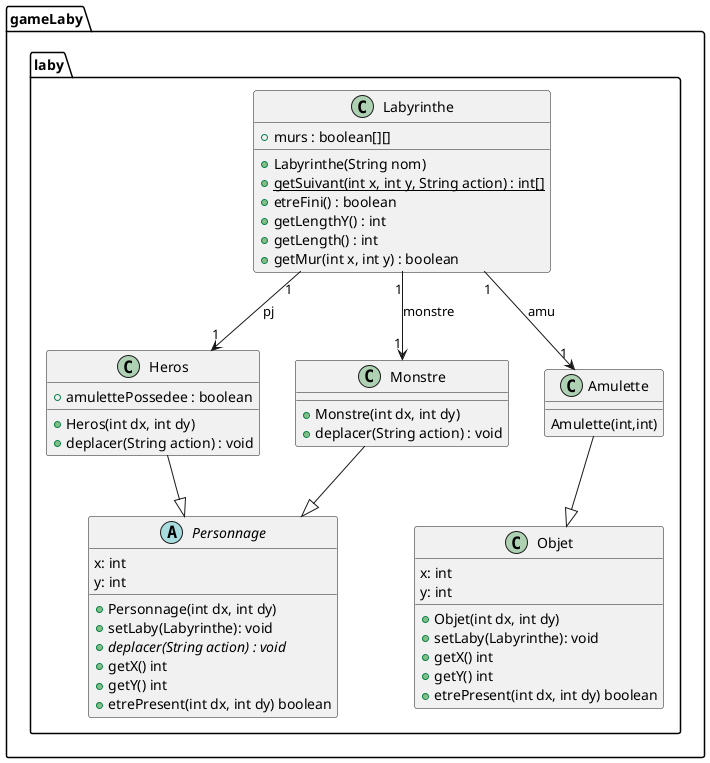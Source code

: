 @startuml


package "gameLaby.laby" {

    /'interface Jeu {
            +update(double secondes, Clavier clavier) : void
            +etreFini() : boolean
    }'/

    /'class Main {
        +{static} main(String[] args) : void
    }'/

    /'class MainLaby {
        +{static} main(String[] args) : void
    }'/

    /'class LabyJeu {
        '+laby : Labyrinthe
        +perso : Personnage
        +monstre : Personnage
        +LabyJeu():
        +LabyJeu(String):
        +update(double secondes, Clavier clavier) : void
        +init() : void
        +etreFini() : boolean
    }'/

    /'class LabyDessin {
        +dessinerJeu(Jeu jeu, Canvas canvas) : void
    }'/

    class Labyrinthe {
        /'
        +{static} MUR : char = 'X'
        +{static} PJ : char = 'P'
        +{static} M : char = 'M'
        +{static} VIDE : char = '.'
        +{static} HAUT : String = "Haut"
        +{static} BAS : String = "Bas"
        +{static} GAUCHE : String = "Gauche"
        +{static} DROITE : String = "Droite"
        '/
        +murs : boolean[][]
        +Labyrinthe(String nom)
        +{static} getSuivant(int x, int y, String action) : int[]
        +etreFini() : boolean
        +getLengthY() : int
        +getLength() : int
        +getMur(int x, int y) : boolean
    }

        abstract class Personnage {
            x: int
            y: int
            +Personnage(int dx, int dy)
            +setLaby(Labyrinthe): void
            +{abstract} deplacer(String action) : void
            +getX() int
            +getY() int
            +etrePresent(int dx, int dy) boolean
        }


    class Heros {
        + amulettePossedee : boolean
        +Heros(int dx, int dy)
        +deplacer(String action) : void
    }

    class Monstre {
        +Monstre(int dx, int dy)
        +deplacer(String action) : void
    }

    class Objet{
        x: int
        y: int
        +Objet(int dx, int dy)
        +setLaby(Labyrinthe): void
        +getX() int
        +getY() int
        +etrePresent(int dx, int dy) boolean
    }

    class Amulette{
        Amulette(int,int)
    }

}

package "moteurJeu" {
    interface Jeu {
        +update(double secondes, Clavier clavier) : void
        +etreFini() : boolean
    }

    interface DessinJeu {
        +dessinerJeu(Jeu jeu, Canvas canvas) : void
    }

    class Clavier {
        +bas : boolean
        +haut : boolean
        +gauche : boolean
        +droite : boolean
    }

    class MoteurJeu {
        +{static} setTaille(int width, int height) : void
        +{static} setFPS(int fps) : void
        +{static} launch(Jeu jeu, DessinJeu dessin) : void
    }
}

' Relations
/'Jeu <|.. LabyJeu
DessinJeu <|.. LabyDessin

Labyrinthe --> Monstre
Labyrinthe --> Heros


LabyJeu --> Labyrinthe : contains
Personnage <|-- Heros
Personnage <|-- Monstre
Labyrinthe --> Personnage


Main ..> Labyrinthe : uses
MainLaby ..> LabyJeu : creates
MainLaby ..> LabyDessin : creates
MainLaby ..> MoteurJeu : uses

LabyJeu ..> Clavier : uses
LabyDessin ..> LabyJeu : uses
'/

Labyrinthe "1" --> "1" Monstre : monstre
Labyrinthe "1" --> "1" Heros : pj
Labyrinthe "1" --> "1" Amulette : amu

Heros --|> Personnage
Monstre --|> Personnage
Amulette --|> Objet



remove moteurJeu

@enduml